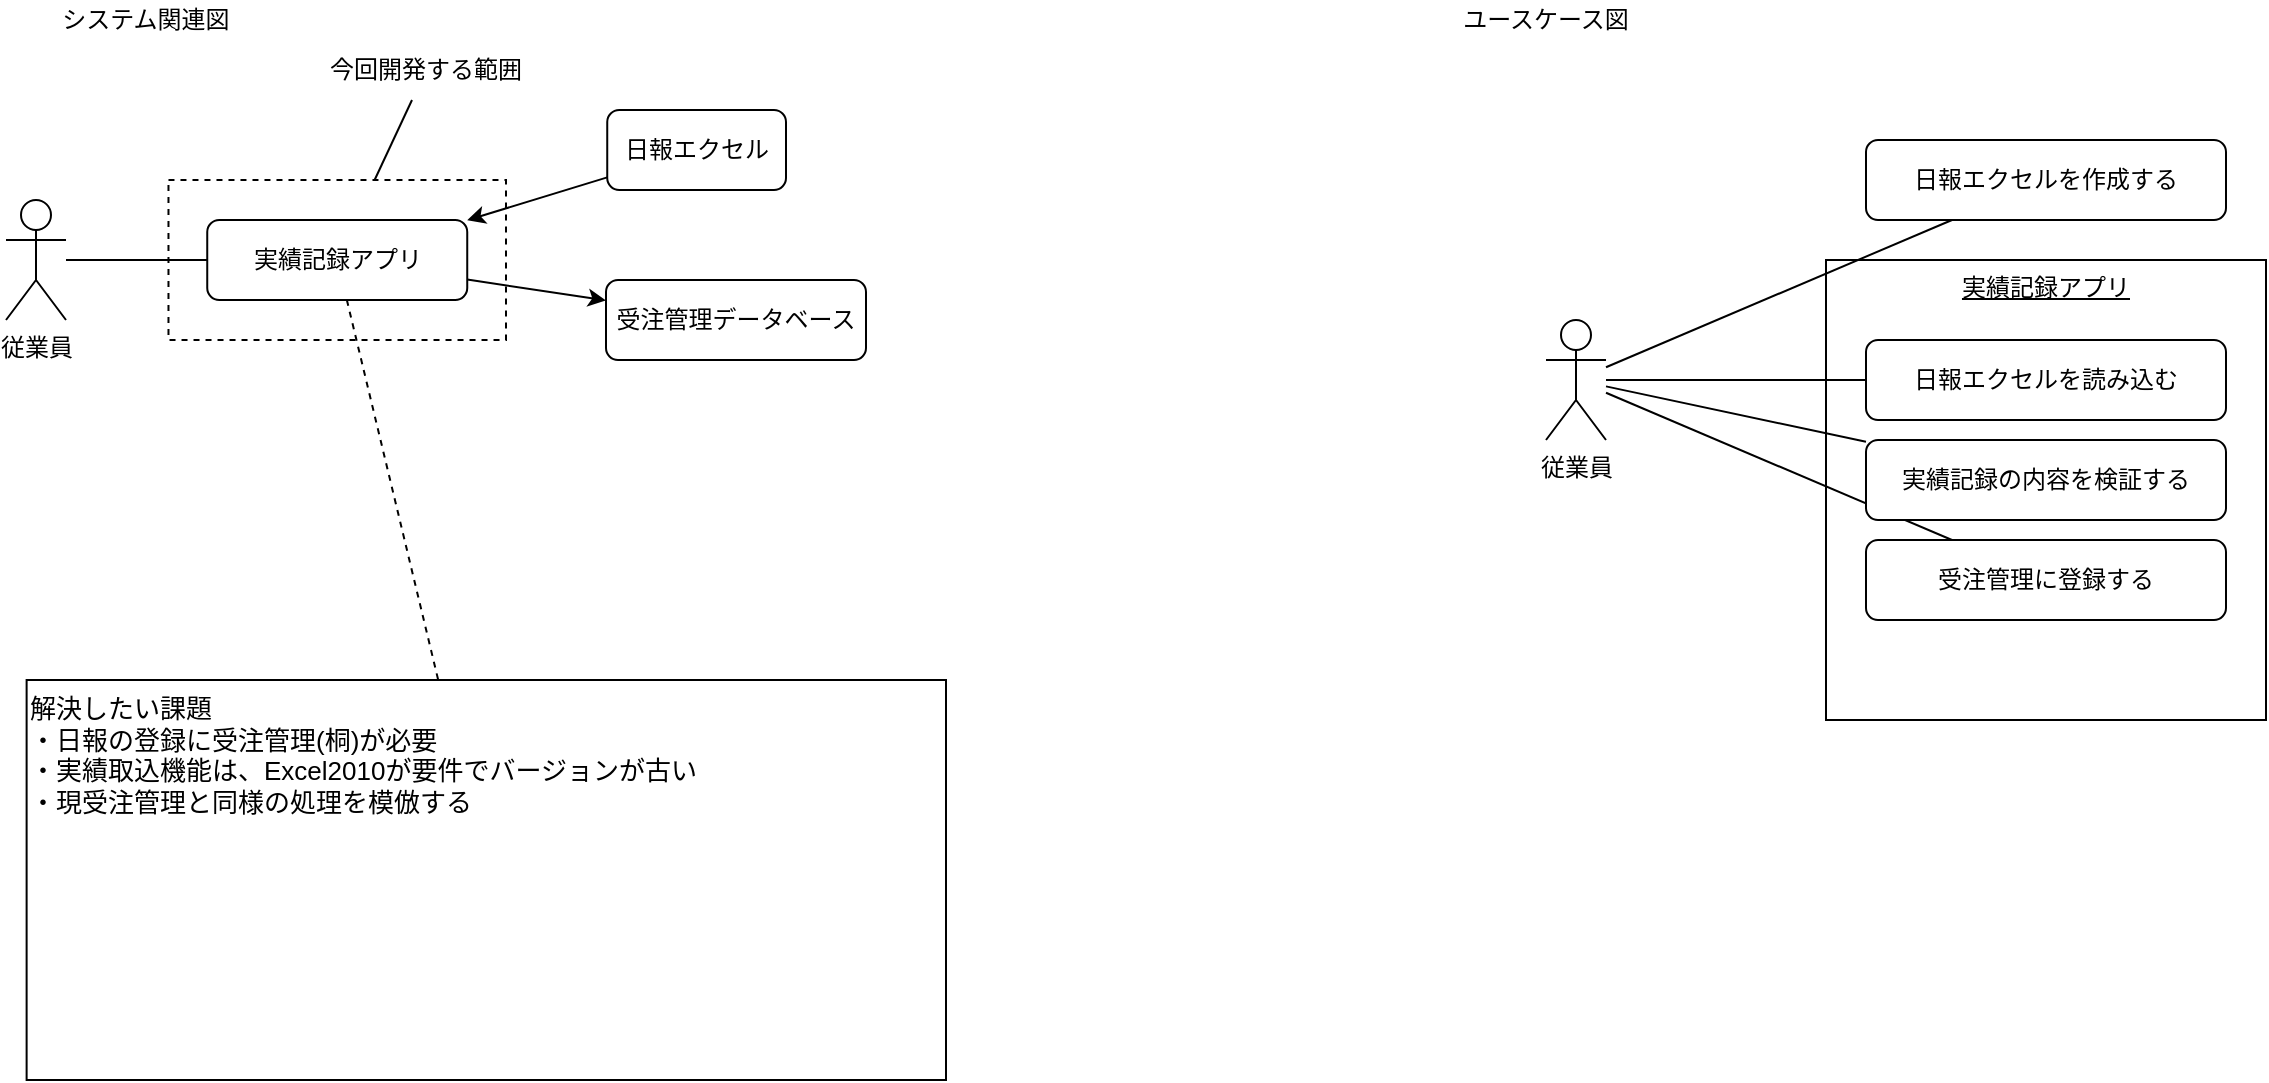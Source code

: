 <mxfile>
    <diagram id="RzdB1_ECVK01WcsdOi-J" name="so">
        <mxGraphModel dx="1050" dy="551" grid="1" gridSize="10" guides="1" tooltips="1" connect="1" arrows="1" fold="1" page="1" pageScale="1" pageWidth="1169" pageHeight="827" background="none" math="0" shadow="0">
            <root>
                <mxCell id="0"/>
                <mxCell id="1" parent="0"/>
                <mxCell id="240" value="&lt;u&gt;実績記録アプリ&lt;/u&gt;" style="rounded=0;whiteSpace=wrap;html=1;verticalAlign=top;" parent="1" vertex="1">
                    <mxGeometry x="930" y="150" width="220" height="230" as="geometry"/>
                </mxCell>
                <mxCell id="164" style="edgeStyle=none;html=1;fontColor=#FF0000;endArrow=none;endFill=0;dashed=1;startArrow=none;" parent="1" source="579" target="158" edge="1">
                    <mxGeometry relative="1" as="geometry">
                        <mxPoint x="191.755" y="240" as="sourcePoint"/>
                    </mxGeometry>
                </mxCell>
                <mxCell id="121" value="" style="rounded=0;whiteSpace=wrap;html=1;dashed=1;fillColor=none;" parent="1" vertex="1">
                    <mxGeometry x="101.24" y="110" width="168.76" height="80" as="geometry"/>
                </mxCell>
                <mxCell id="2" value="システム関連図" style="text;html=1;strokeColor=none;fillColor=none;align=center;verticalAlign=middle;whiteSpace=wrap;rounded=0;" parent="1" vertex="1">
                    <mxGeometry x="40" y="20" width="100" height="20" as="geometry"/>
                </mxCell>
                <mxCell id="21" value="ユースケース図" style="text;html=1;strokeColor=none;fillColor=none;align=center;verticalAlign=middle;whiteSpace=wrap;rounded=0;" parent="1" vertex="1">
                    <mxGeometry x="740" y="20" width="100" height="20" as="geometry"/>
                </mxCell>
                <mxCell id="123" style="edgeStyle=none;html=1;endArrow=none;endFill=0;" parent="1" source="122" target="121" edge="1">
                    <mxGeometry relative="1" as="geometry"/>
                </mxCell>
                <mxCell id="122" value="今回開発する範囲" style="text;html=1;strokeColor=none;fillColor=none;align=center;verticalAlign=middle;whiteSpace=wrap;rounded=0;" parent="1" vertex="1">
                    <mxGeometry x="160" y="40" width="140" height="30" as="geometry"/>
                </mxCell>
                <mxCell id="589" style="edgeStyle=none;html=1;endArrow=none;endFill=0;" parent="1" source="238" target="588" edge="1">
                    <mxGeometry relative="1" as="geometry">
                        <mxPoint x="959.429" y="220" as="targetPoint"/>
                    </mxGeometry>
                </mxCell>
                <mxCell id="674" style="edgeStyle=none;html=1;endArrow=none;endFill=0;" parent="1" source="238" target="673" edge="1">
                    <mxGeometry relative="1" as="geometry"/>
                </mxCell>
                <mxCell id="676" style="edgeStyle=none;html=1;endArrow=none;endFill=0;" parent="1" source="238" target="675" edge="1">
                    <mxGeometry relative="1" as="geometry"/>
                </mxCell>
                <mxCell id="747" style="edgeStyle=none;html=1;endArrow=none;endFill=0;" parent="1" source="238" target="746" edge="1">
                    <mxGeometry relative="1" as="geometry"/>
                </mxCell>
                <mxCell id="238" value="従業員" style="shape=umlActor;verticalLabelPosition=bottom;verticalAlign=top;html=1;outlineConnect=0;" parent="1" vertex="1">
                    <mxGeometry x="790" y="180" width="30" height="60" as="geometry"/>
                </mxCell>
                <mxCell id="158" value="&lt;span&gt;解決したい課題&lt;br&gt;・日報の登録に受注管理(桐)が必要&lt;/span&gt;&lt;br&gt;&lt;p style=&quot;margin-top: 0pt ; margin-bottom: 0pt ; margin-left: 0in ; direction: ltr ; unicode-bidi: embed ; word-break: normal&quot;&gt;・実績取込機能は、Excel2010が要件でバージョンが古い&lt;/p&gt;&lt;p style=&quot;margin-top: 0pt ; margin-bottom: 0pt ; margin-left: 0in ; direction: ltr ; unicode-bidi: embed ; word-break: normal&quot;&gt;・現受注管理と同様の処理を模倣する&lt;/p&gt;&lt;p style=&quot;margin-top: 0pt ; margin-bottom: 0pt ; margin-left: 0in ; direction: ltr ; unicode-bidi: embed ; word-break: normal&quot;&gt;&lt;/p&gt;" style="rounded=0;whiteSpace=wrap;html=1;align=left;verticalAlign=top;fontSize=13;fontColor=default;" parent="1" vertex="1">
                    <mxGeometry x="30.31" y="360" width="459.69" height="200" as="geometry"/>
                </mxCell>
                <mxCell id="613" style="edgeStyle=none;html=1;startArrow=classic;startFill=1;endArrow=none;endFill=0;" parent="1" source="579" target="612" edge="1">
                    <mxGeometry relative="1" as="geometry"/>
                </mxCell>
                <mxCell id="713" style="edgeStyle=none;html=1;startArrow=none;startFill=0;endArrow=classic;endFill=1;" parent="1" source="579" target="615" edge="1">
                    <mxGeometry relative="1" as="geometry"/>
                </mxCell>
                <mxCell id="579" value="実績記録アプリ" style="rounded=1;whiteSpace=wrap;html=1;" parent="1" vertex="1">
                    <mxGeometry x="120.62" y="130" width="130" height="40" as="geometry"/>
                </mxCell>
                <mxCell id="582" style="edgeStyle=none;html=1;endArrow=none;endFill=0;" parent="1" source="581" target="579" edge="1">
                    <mxGeometry relative="1" as="geometry"/>
                </mxCell>
                <mxCell id="581" value="従業員" style="shape=umlActor;verticalLabelPosition=bottom;verticalAlign=top;html=1;outlineConnect=0;" parent="1" vertex="1">
                    <mxGeometry x="20.0" y="120" width="30" height="60" as="geometry"/>
                </mxCell>
                <mxCell id="588" value="実績記録の内容を検証する" style="rounded=1;whiteSpace=wrap;html=1;" parent="1" vertex="1">
                    <mxGeometry x="950" y="240" width="180" height="40" as="geometry"/>
                </mxCell>
                <mxCell id="612" value="日報エクセル" style="rounded=1;whiteSpace=wrap;html=1;" parent="1" vertex="1">
                    <mxGeometry x="320.62" y="75" width="89.38" height="40" as="geometry"/>
                </mxCell>
                <mxCell id="615" value="受注管理データベース" style="rounded=1;whiteSpace=wrap;html=1;" parent="1" vertex="1">
                    <mxGeometry x="320" y="160" width="130" height="40" as="geometry"/>
                </mxCell>
                <mxCell id="673" value="日報エクセルを作成する" style="rounded=1;whiteSpace=wrap;html=1;" parent="1" vertex="1">
                    <mxGeometry x="950" y="90" width="180" height="40" as="geometry"/>
                </mxCell>
                <mxCell id="675" value="日報エクセルを読み込む" style="rounded=1;whiteSpace=wrap;html=1;" parent="1" vertex="1">
                    <mxGeometry x="950" y="190" width="180" height="40" as="geometry"/>
                </mxCell>
                <mxCell id="746" value="受注管理に登録する" style="rounded=1;whiteSpace=wrap;html=1;" parent="1" vertex="1">
                    <mxGeometry x="950" y="290" width="180" height="40" as="geometry"/>
                </mxCell>
            </root>
        </mxGraphModel>
    </diagram>
    <diagram name="do" id="c85c6BRazu90atg2WpYx">
        <mxGraphModel dx="1050" dy="-276" grid="1" gridSize="10" guides="1" tooltips="1" connect="1" arrows="1" fold="1" page="1" pageScale="1" pageWidth="1169" pageHeight="827" background="none" math="0" shadow="0">
            <root>
                <mxCell id="TC0AzVo7E7dzi0ezpP5A-0"/>
                <mxCell id="TC0AzVo7E7dzi0ezpP5A-1" parent="TC0AzVo7E7dzi0ezpP5A-0"/>
                <mxCell id="TC0AzVo7E7dzi0ezpP5A-2" value="&lt;u&gt;設計管理集約&lt;/u&gt;" style="rounded=0;whiteSpace=wrap;html=1;verticalAlign=top;" parent="TC0AzVo7E7dzi0ezpP5A-1" vertex="1">
                    <mxGeometry x="450" y="1290" width="145" height="110" as="geometry"/>
                </mxCell>
                <mxCell id="TC0AzVo7E7dzi0ezpP5A-3" value="&lt;u&gt;作業日報検証ドメインサービス&lt;/u&gt;" style="rounded=0;whiteSpace=wrap;html=1;verticalAlign=top;" parent="TC0AzVo7E7dzi0ezpP5A-1" vertex="1">
                    <mxGeometry y="1440" width="417.5" height="210" as="geometry"/>
                </mxCell>
                <mxCell id="TC0AzVo7E7dzi0ezpP5A-4" value="&lt;u&gt;作業日報集約&lt;/u&gt;" style="rounded=0;whiteSpace=wrap;html=1;verticalAlign=top;" parent="TC0AzVo7E7dzi0ezpP5A-1" vertex="1">
                    <mxGeometry y="860" width="120" height="160" as="geometry"/>
                </mxCell>
                <mxCell id="TC0AzVo7E7dzi0ezpP5A-5" value="&lt;u&gt;作業台帳集約&lt;/u&gt;" style="rounded=0;whiteSpace=wrap;html=1;verticalAlign=top;" parent="TC0AzVo7E7dzi0ezpP5A-1" vertex="1">
                    <mxGeometry x="160.31" y="960" width="129.69" height="120" as="geometry"/>
                </mxCell>
                <mxCell id="TC0AzVo7E7dzi0ezpP5A-6" value="&lt;u&gt;社員集約&lt;/u&gt;" style="rounded=0;whiteSpace=wrap;html=1;verticalAlign=top;" parent="TC0AzVo7E7dzi0ezpP5A-1" vertex="1">
                    <mxGeometry x="160" y="1092" width="130" height="110" as="geometry"/>
                </mxCell>
                <mxCell id="TC0AzVo7E7dzi0ezpP5A-8" value="&lt;u&gt;実績台帳集約&lt;/u&gt;" style="rounded=0;whiteSpace=wrap;html=1;verticalAlign=top;" parent="TC0AzVo7E7dzi0ezpP5A-1" vertex="1">
                    <mxGeometry x="450" y="880" width="190" height="282" as="geometry"/>
                </mxCell>
                <mxCell id="TC0AzVo7E7dzi0ezpP5A-13" value="ドメインモデル図" style="text;html=1;strokeColor=none;fillColor=none;align=center;verticalAlign=middle;whiteSpace=wrap;rounded=0;" parent="TC0AzVo7E7dzi0ezpP5A-1" vertex="1">
                    <mxGeometry x="40" y="840" width="110" height="20" as="geometry"/>
                </mxCell>
                <mxCell id="TC0AzVo7E7dzi0ezpP5A-21" value="オブジェクト図" style="text;html=1;strokeColor=none;fillColor=none;align=center;verticalAlign=middle;whiteSpace=wrap;rounded=0;" parent="TC0AzVo7E7dzi0ezpP5A-1" vertex="1">
                    <mxGeometry x="680" y="840" width="100" height="20" as="geometry"/>
                </mxCell>
                <mxCell id="TC0AzVo7E7dzi0ezpP5A-22" style="html=1;edgeStyle=orthogonalEdgeStyle;" parent="TC0AzVo7E7dzi0ezpP5A-1" source="TC0AzVo7E7dzi0ezpP5A-27" target="TC0AzVo7E7dzi0ezpP5A-63" edge="1">
                    <mxGeometry relative="1" as="geometry">
                        <Array as="points">
                            <mxPoint x="800" y="1170"/>
                        </Array>
                    </mxGeometry>
                </mxCell>
                <mxCell id="TC0AzVo7E7dzi0ezpP5A-23" style="edgeStyle=orthogonalEdgeStyle;html=1;" parent="TC0AzVo7E7dzi0ezpP5A-1" source="TC0AzVo7E7dzi0ezpP5A-27" target="TC0AzVo7E7dzi0ezpP5A-64" edge="1">
                    <mxGeometry relative="1" as="geometry">
                        <Array as="points">
                            <mxPoint x="800" y="1080"/>
                        </Array>
                    </mxGeometry>
                </mxCell>
                <mxCell id="TC0AzVo7E7dzi0ezpP5A-24" style="edgeStyle=none;html=1;entryX=0;entryY=0.5;entryDx=0;entryDy=0;" parent="TC0AzVo7E7dzi0ezpP5A-1" source="TC0AzVo7E7dzi0ezpP5A-27" target="TC0AzVo7E7dzi0ezpP5A-65" edge="1">
                    <mxGeometry relative="1" as="geometry"/>
                </mxCell>
                <mxCell id="TC0AzVo7E7dzi0ezpP5A-25" style="edgeStyle=none;html=1;entryX=0;entryY=0.5;entryDx=0;entryDy=0;" parent="TC0AzVo7E7dzi0ezpP5A-1" source="TC0AzVo7E7dzi0ezpP5A-27" target="TC0AzVo7E7dzi0ezpP5A-66" edge="1">
                    <mxGeometry relative="1" as="geometry"/>
                </mxCell>
                <mxCell id="TC0AzVo7E7dzi0ezpP5A-26" style="edgeStyle=none;html=1;entryX=0;entryY=0;entryDx=0;entryDy=0;" parent="TC0AzVo7E7dzi0ezpP5A-1" source="TC0AzVo7E7dzi0ezpP5A-27" target="TC0AzVo7E7dzi0ezpP5A-67" edge="1">
                    <mxGeometry relative="1" as="geometry"/>
                </mxCell>
                <mxCell id="TC0AzVo7E7dzi0ezpP5A-27" value="(作業日報)&lt;br&gt;作業日: 2023/1/15&lt;br&gt;社員番号: 1&lt;br&gt;作業NO: 23A-1&lt;br&gt;実績工程: NC&lt;br&gt;工数: 4" style="rounded=1;whiteSpace=wrap;html=1;verticalAlign=middle;align=center;fillColor=#60a917;strokeColor=#2D7600;fontColor=#ffffff;" parent="TC0AzVo7E7dzi0ezpP5A-1" vertex="1">
                    <mxGeometry x="740" y="878" width="120" height="92" as="geometry"/>
                </mxCell>
                <mxCell id="TC0AzVo7E7dzi0ezpP5A-29" style="edgeStyle=none;html=1;startArrow=none;startFill=0;endArrow=none;endFill=0;dashed=1;" parent="TC0AzVo7E7dzi0ezpP5A-1" source="TC0AzVo7E7dzi0ezpP5A-30" target="TC0AzVo7E7dzi0ezpP5A-55" edge="1">
                    <mxGeometry relative="1" as="geometry"/>
                </mxCell>
                <mxCell id="TC0AzVo7E7dzi0ezpP5A-30" value="日報エクセルから取得&lt;br&gt;実績工程はエクセル上では 作業名" style="rounded=0;whiteSpace=wrap;html=1;align=left;verticalAlign=top;fontSize=13;spacing=2;" parent="TC0AzVo7E7dzi0ezpP5A-1" vertex="1">
                    <mxGeometry x="160" y="860" width="250" height="57.5" as="geometry"/>
                </mxCell>
                <mxCell id="TC0AzVo7E7dzi0ezpP5A-41" style="edgeStyle=none;html=1;startArrow=none;startFill=0;endArrow=diamond;endFill=1;" parent="TC0AzVo7E7dzi0ezpP5A-1" source="TC0AzVo7E7dzi0ezpP5A-56" target="TC0AzVo7E7dzi0ezpP5A-51" edge="1">
                    <mxGeometry relative="1" as="geometry"/>
                </mxCell>
                <mxCell id="TC0AzVo7E7dzi0ezpP5A-43" style="html=1;edgeStyle=orthogonalEdgeStyle;" parent="TC0AzVo7E7dzi0ezpP5A-1" source="TC0AzVo7E7dzi0ezpP5A-55" target="TC0AzVo7E7dzi0ezpP5A-62" edge="1">
                    <mxGeometry relative="1" as="geometry">
                        <Array as="points">
                            <mxPoint x="60" y="1360"/>
                        </Array>
                    </mxGeometry>
                </mxCell>
                <mxCell id="TC0AzVo7E7dzi0ezpP5A-44" value="&lt;span style=&quot;&quot;&gt;&lt;u&gt;M作業台帳&lt;/u&gt;&lt;br&gt;&lt;div style=&quot;text-align: left;&quot;&gt;&lt;span style=&quot;text-decoration-line: underline; background-color: initial;&quot;&gt;(&lt;/span&gt;&lt;span style=&quot;background-color: initial;&quot;&gt;WorkOrder&lt;/span&gt;&lt;u style=&quot;background-color: initial;&quot;&gt;)&lt;/u&gt;&lt;/div&gt;&lt;/span&gt;&lt;span style=&quot;&quot;&gt;作業番号&lt;br&gt;自社番号&lt;br&gt;&lt;/span&gt;" style="rounded=1;whiteSpace=wrap;html=1;verticalAlign=middle;align=center;fontColor=default;" parent="TC0AzVo7E7dzi0ezpP5A-1" vertex="1">
                    <mxGeometry x="170" y="989.5" width="110" height="80.5" as="geometry"/>
                </mxCell>
                <mxCell id="TC0AzVo7E7dzi0ezpP5A-47" value="&lt;span style=&quot;&quot;&gt;&lt;u&gt;S社員&lt;br&gt;&lt;/u&gt;&lt;/span&gt;(&lt;span style=&quot;text-align: left;&quot;&gt;Employee&lt;/span&gt;&lt;span&gt;)&lt;/span&gt;&lt;br style=&quot;&quot;&gt;&lt;span style=&quot;&quot;&gt;社員番号&lt;br&gt;部署ID&lt;br&gt;&lt;/span&gt;" style="rounded=1;whiteSpace=wrap;html=1;verticalAlign=middle;align=center;fontColor=default;" parent="TC0AzVo7E7dzi0ezpP5A-1" vertex="1">
                    <mxGeometry x="169.38" y="1118" width="111.24" height="70" as="geometry"/>
                </mxCell>
                <mxCell id="TC0AzVo7E7dzi0ezpP5A-48" value="" style="edgeStyle=none;html=1;startArrow=none;startFill=0;endArrow=none;endFill=1;" parent="TC0AzVo7E7dzi0ezpP5A-1" source="TC0AzVo7E7dzi0ezpP5A-56" target="TC0AzVo7E7dzi0ezpP5A-51" edge="1">
                    <mxGeometry relative="1" as="geometry">
                        <mxPoint x="-251.447" y="1000" as="sourcePoint"/>
                        <mxPoint x="-301.276" y="1222" as="targetPoint"/>
                    </mxGeometry>
                </mxCell>
                <mxCell id="TC0AzVo7E7dzi0ezpP5A-49" value="1" style="edgeLabel;html=1;align=center;verticalAlign=middle;resizable=0;points=[];" parent="TC0AzVo7E7dzi0ezpP5A-48" vertex="1" connectable="0">
                    <mxGeometry x="-0.657" y="1" relative="1" as="geometry">
                        <mxPoint as="offset"/>
                    </mxGeometry>
                </mxCell>
                <mxCell id="TC0AzVo7E7dzi0ezpP5A-50" value="1..n" style="edgeLabel;html=1;align=center;verticalAlign=middle;resizable=0;points=[];" parent="TC0AzVo7E7dzi0ezpP5A-48" vertex="1" connectable="0">
                    <mxGeometry x="0.486" relative="1" as="geometry">
                        <mxPoint as="offset"/>
                    </mxGeometry>
                </mxCell>
                <mxCell id="TC0AzVo7E7dzi0ezpP5A-51" value="&lt;span style=&quot;color: rgb(255 , 255 , 255)&quot;&gt;&lt;u&gt;M実績台帳明細&lt;br&gt;&lt;/u&gt;&lt;/span&gt;(AchievementDetail&lt;span&gt;)&lt;/span&gt;&lt;br style=&quot;color: rgb(255 , 255 , 255)&quot;&gt;自社番号&lt;br&gt;実績工程ID&lt;br&gt;工数&lt;span style=&quot;color: rgb(255 , 255 , 255)&quot;&gt;&lt;br&gt;&lt;/span&gt;" style="rounded=1;whiteSpace=wrap;html=1;verticalAlign=middle;align=center;" parent="TC0AzVo7E7dzi0ezpP5A-1" vertex="1">
                    <mxGeometry x="465" y="1052" width="160" height="89.25" as="geometry"/>
                </mxCell>
                <mxCell id="TC0AzVo7E7dzi0ezpP5A-52" style="edgeStyle=none;html=1;startArrow=none;startFill=0;endArrow=classic;endFill=1;" parent="TC0AzVo7E7dzi0ezpP5A-1" source="TC0AzVo7E7dzi0ezpP5A-55" target="TC0AzVo7E7dzi0ezpP5A-56" edge="1">
                    <mxGeometry relative="1" as="geometry"/>
                </mxCell>
                <mxCell id="TC0AzVo7E7dzi0ezpP5A-53" style="edgeStyle=elbowEdgeStyle;html=1;" parent="TC0AzVo7E7dzi0ezpP5A-1" source="TC0AzVo7E7dzi0ezpP5A-55" target="TC0AzVo7E7dzi0ezpP5A-44" edge="1">
                    <mxGeometry relative="1" as="geometry">
                        <Array as="points">
                            <mxPoint x="140" y="940"/>
                        </Array>
                    </mxGeometry>
                </mxCell>
                <mxCell id="TC0AzVo7E7dzi0ezpP5A-54" style="edgeStyle=elbowEdgeStyle;html=1;" parent="TC0AzVo7E7dzi0ezpP5A-1" source="TC0AzVo7E7dzi0ezpP5A-55" target="TC0AzVo7E7dzi0ezpP5A-47" edge="1">
                    <mxGeometry relative="1" as="geometry">
                        <Array as="points">
                            <mxPoint x="140" y="940"/>
                        </Array>
                    </mxGeometry>
                </mxCell>
                <mxCell id="TC0AzVo7E7dzi0ezpP5A-55" value="&lt;u&gt;作業日報&lt;/u&gt;&lt;br&gt;(&lt;span style=&quot;text-align: start; background-color: initial;&quot;&gt;WorkRecord&lt;/span&gt;&lt;span&gt;)&lt;/span&gt;&lt;br style=&quot;&quot;&gt;作業日&lt;br&gt;社員番号&lt;br&gt;&lt;span style=&quot;color: rgb(255 , 255 , 255)&quot;&gt;作業NO&lt;br&gt;実績工程&lt;br&gt;工数&lt;br&gt;&lt;/span&gt;" style="rounded=1;whiteSpace=wrap;html=1;verticalAlign=middle;align=center;" parent="TC0AzVo7E7dzi0ezpP5A-1" vertex="1">
                    <mxGeometry x="10" y="892.5" width="100" height="117.5" as="geometry"/>
                </mxCell>
                <mxCell id="TC0AzVo7E7dzi0ezpP5A-56" value="&lt;span style=&quot;color: rgb(255 , 255 , 255)&quot;&gt;&lt;u&gt;M実績台帳ヘダー&lt;br&gt;&lt;/u&gt;&lt;/span&gt;(AchievementLedger&lt;span&gt;)&lt;/span&gt;&lt;br style=&quot;color: rgb(255 , 255 , 255)&quot;&gt;&lt;span style=&quot;color: rgb(255 , 255 , 255)&quot;&gt;作業日&lt;br&gt;社員番号&lt;/span&gt;&lt;span style=&quot;color: rgb(255 , 255 , 255)&quot;&gt;&lt;br&gt;&lt;/span&gt;" style="rounded=1;whiteSpace=wrap;html=1;verticalAlign=middle;align=center;" parent="TC0AzVo7E7dzi0ezpP5A-1" vertex="1">
                    <mxGeometry x="480" y="908" width="130" height="74" as="geometry"/>
                </mxCell>
                <mxCell id="TC0AzVo7E7dzi0ezpP5A-58" value="&lt;u&gt;作業日が完成日を過ぎている&lt;/u&gt;&lt;br&gt;&lt;div style=&quot;text-align: start;&quot;&gt;&lt;span style=&quot;background-color: initial;&quot;&gt;(&lt;/span&gt;&lt;span style=&quot;background-color: initial;&quot;&gt;WorkDateExpiredError)&lt;/span&gt;&lt;/div&gt;メッセージ&lt;span style=&quot;color: rgb(255 , 255 , 255)&quot;&gt;&lt;br&gt;&lt;/span&gt;" style="rounded=1;whiteSpace=wrap;html=1;verticalAlign=middle;align=center;" parent="TC0AzVo7E7dzi0ezpP5A-1" vertex="1">
                    <mxGeometry x="10" y="1530" width="175" height="48.5" as="geometry"/>
                </mxCell>
                <mxCell id="TC0AzVo7E7dzi0ezpP5A-59" value="&lt;u&gt;作業台帳にない作業番号&lt;/u&gt;&lt;br&gt;&lt;div style=&quot;text-align: start;&quot;&gt;&lt;span style=&quot;background-color: initial;&quot;&gt;(&lt;/span&gt;&lt;span style=&quot;background-color: initial;&quot;&gt;InvalidWorkOrderId&lt;/span&gt;Validator&lt;span style=&quot;background-color: initial;&quot;&gt;)&lt;/span&gt;&lt;/div&gt;メッセージ&lt;span style=&quot;color: rgb(255 , 255 , 255)&quot;&gt;&lt;br&gt;&lt;/span&gt;" style="rounded=1;whiteSpace=wrap;html=1;verticalAlign=middle;align=center;" parent="TC0AzVo7E7dzi0ezpP5A-1" vertex="1">
                    <mxGeometry x="15" y="1590" width="175" height="48.5" as="geometry"/>
                </mxCell>
                <mxCell id="TC0AzVo7E7dzi0ezpP5A-60" value="&lt;u&gt;すでに実績台帳に登録済み&lt;/u&gt;&lt;br&gt;&lt;div style=&quot;text-align: start;&quot;&gt;&lt;span style=&quot;background-color: initial;&quot;&gt;(&lt;/span&gt;&lt;span style=&quot;background-color: initial;&quot;&gt;DuplicateWorkDateEmployee&lt;/span&gt;Validator&lt;span style=&quot;background-color: initial;&quot;&gt;)&lt;/span&gt;&lt;/div&gt;メッセージ&lt;span style=&quot;color: rgb(255 , 255 , 255)&quot;&gt;&lt;br&gt;&lt;/span&gt;" style="rounded=1;whiteSpace=wrap;html=1;verticalAlign=middle;align=center;" parent="TC0AzVo7E7dzi0ezpP5A-1" vertex="1">
                    <mxGeometry x="180" y="1471.5" width="222.5" height="48.5" as="geometry"/>
                </mxCell>
                <mxCell id="TC0AzVo7E7dzi0ezpP5A-61" value="&lt;u&gt;設計監理に未登録の作業NO&lt;/u&gt;&lt;br&gt;&lt;div style=&quot;text-align: start;&quot;&gt;&lt;span style=&quot;background-color: initial;&quot;&gt;(&lt;/span&gt;&lt;span style=&quot;background-color: initial;&quot;&gt;UnregisteredWorkNumber&lt;/span&gt;Validator&lt;span style=&quot;background-color: initial;&quot;&gt;)&lt;/span&gt;&lt;/div&gt;メッセージ&lt;span style=&quot;color: rgb(255 , 255 , 255)&quot;&gt;&lt;br&gt;&lt;/span&gt;" style="rounded=1;whiteSpace=wrap;html=1;verticalAlign=middle;align=center;" parent="TC0AzVo7E7dzi0ezpP5A-1" vertex="1">
                    <mxGeometry x="200" y="1530" width="200" height="48.5" as="geometry"/>
                </mxCell>
                <mxCell id="TC0AzVo7E7dzi0ezpP5A-62" value="&lt;span style=&quot;&quot;&gt;&lt;u&gt;M設計管理&lt;/u&gt;&lt;br&gt;&lt;div style=&quot;text-align: left;&quot;&gt;&lt;span style=&quot;text-decoration-line: underline; background-color: initial;&quot;&gt;(&lt;/span&gt;&lt;span style=&quot;background-color: initial;&quot;&gt;DesignManagement&lt;u&gt;)&lt;/u&gt;&lt;/span&gt;&lt;/div&gt;&lt;/span&gt;&lt;span style=&quot;&quot;&gt;自社番号&lt;br&gt;&lt;/span&gt;" style="rounded=1;whiteSpace=wrap;html=1;verticalAlign=middle;align=center;fontColor=default;" parent="TC0AzVo7E7dzi0ezpP5A-1" vertex="1">
                    <mxGeometry x="459.69" y="1319.5" width="125.31" height="70.5" as="geometry"/>
                </mxCell>
                <mxCell id="TC0AzVo7E7dzi0ezpP5A-63" value="(S社員)&lt;br&gt;社員番号: 1&lt;br&gt;部署ID: 1" style="rounded=1;whiteSpace=wrap;html=1;verticalAlign=middle;align=center;fillColor=#60a917;strokeColor=#2D7600;fontColor=#ffffff;" parent="TC0AzVo7E7dzi0ezpP5A-1" vertex="1">
                    <mxGeometry x="847.5" y="1141.25" width="100" height="58" as="geometry"/>
                </mxCell>
                <mxCell id="TC0AzVo7E7dzi0ezpP5A-64" value="(M作業台帳)&lt;br&gt;作業番号: 99X-1&lt;br&gt;自社番号: 2099999999" style="rounded=1;whiteSpace=wrap;html=1;verticalAlign=middle;align=center;fillColor=#60a917;strokeColor=#2D7600;fontColor=#ffffff;" parent="TC0AzVo7E7dzi0ezpP5A-1" vertex="1">
                    <mxGeometry x="830" y="1046" width="135" height="72" as="geometry"/>
                </mxCell>
                <mxCell id="TC0AzVo7E7dzi0ezpP5A-65" value="(M実績台帳ヘダー)&lt;br&gt;作業日: 2099/1/1&lt;br&gt;社員番号: 1&lt;br&gt;部署ID: 1" style="rounded=1;whiteSpace=wrap;html=1;verticalAlign=middle;align=center;fillColor=#60a917;strokeColor=#2D7600;fontColor=#ffffff;" parent="TC0AzVo7E7dzi0ezpP5A-1" vertex="1">
                    <mxGeometry x="1010" y="870" width="120" height="67" as="geometry"/>
                </mxCell>
                <mxCell id="TC0AzVo7E7dzi0ezpP5A-66" value="(M実績台帳明細)&lt;br&gt;自社番号: 2099999999&lt;br&gt;実績工程ID: 2&lt;br&gt;工数: 99.1" style="rounded=1;whiteSpace=wrap;html=1;verticalAlign=middle;align=center;fillColor=#60a917;strokeColor=#2D7600;fontColor=#ffffff;" parent="TC0AzVo7E7dzi0ezpP5A-1" vertex="1">
                    <mxGeometry x="1010" y="960" width="140" height="70" as="geometry"/>
                </mxCell>
                <mxCell id="TC0AzVo7E7dzi0ezpP5A-67" value="(M設計管理)&lt;br&gt;自社番号: 2099999999" style="rounded=1;whiteSpace=wrap;html=1;verticalAlign=middle;align=center;fillColor=#60a917;strokeColor=#2D7600;fontColor=#ffffff;" parent="TC0AzVo7E7dzi0ezpP5A-1" vertex="1">
                    <mxGeometry x="1010" y="1052" width="140" height="50" as="geometry"/>
                </mxCell>
                <mxCell id="0j3Elcgb121PkDoqsroP-0" value="&lt;u&gt;実績工程集約&lt;/u&gt;" style="rounded=0;whiteSpace=wrap;html=1;verticalAlign=top;" parent="TC0AzVo7E7dzi0ezpP5A-1" vertex="1">
                    <mxGeometry x="160" y="1210" width="130" height="110" as="geometry"/>
                </mxCell>
                <mxCell id="0j3Elcgb121PkDoqsroP-1" value="&lt;span style=&quot;&quot;&gt;&lt;u&gt;S実績工程&lt;/u&gt;&lt;br&gt;&lt;div style=&quot;&quot;&gt;(ProcessFlow)&lt;/div&gt;&lt;/span&gt;&lt;span style=&quot;&quot;&gt;実績工程ID&lt;br&gt;実績工程&lt;br&gt;&lt;/span&gt;" style="rounded=1;whiteSpace=wrap;html=1;verticalAlign=middle;align=center;fontColor=default;" parent="TC0AzVo7E7dzi0ezpP5A-1" vertex="1">
                    <mxGeometry x="169.38" y="1236" width="111.24" height="70" as="geometry"/>
                </mxCell>
                <mxCell id="0j3Elcgb121PkDoqsroP-2" style="edgeStyle=elbowEdgeStyle;html=1;" parent="TC0AzVo7E7dzi0ezpP5A-1" source="TC0AzVo7E7dzi0ezpP5A-55" target="0j3Elcgb121PkDoqsroP-1" edge="1">
                    <mxGeometry relative="1" as="geometry">
                        <Array as="points">
                            <mxPoint x="140" y="1110"/>
                        </Array>
                        <mxPoint x="120" y="950" as="sourcePoint"/>
                        <mxPoint x="179.38" y="1163" as="targetPoint"/>
                    </mxGeometry>
                </mxCell>
                <mxCell id="0j3Elcgb121PkDoqsroP-3" value="(S実績工程)&lt;br&gt;実績工程ID: 2&lt;br&gt;実績工程: NC" style="rounded=1;whiteSpace=wrap;html=1;verticalAlign=middle;align=center;fillColor=#60a917;strokeColor=#2D7600;fontColor=#ffffff;" parent="TC0AzVo7E7dzi0ezpP5A-1" vertex="1">
                    <mxGeometry x="847.5" y="1220" width="100" height="72" as="geometry"/>
                </mxCell>
                <mxCell id="0j3Elcgb121PkDoqsroP-4" style="html=1;edgeStyle=orthogonalEdgeStyle;" parent="TC0AzVo7E7dzi0ezpP5A-1" source="TC0AzVo7E7dzi0ezpP5A-27" target="0j3Elcgb121PkDoqsroP-3" edge="1">
                    <mxGeometry relative="1" as="geometry">
                        <mxPoint x="810" y="980" as="sourcePoint"/>
                        <mxPoint x="857.5" y="1180" as="targetPoint"/>
                        <Array as="points">
                            <mxPoint x="800" y="1260"/>
                        </Array>
                    </mxGeometry>
                </mxCell>
            </root>
        </mxGraphModel>
    </diagram>
</mxfile>
